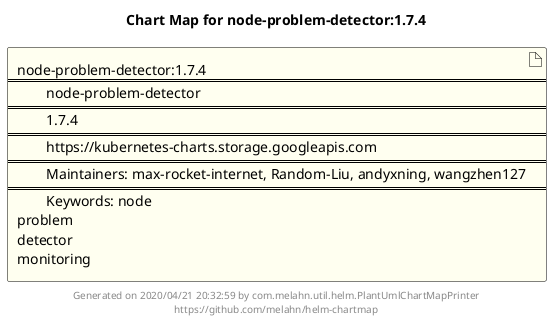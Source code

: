 @startuml
skinparam linetype ortho
skinparam backgroundColor white
skinparam usecaseBorderColor black
skinparam usecaseArrowColor LightSlateGray
skinparam artifactBorderColor black
skinparam artifactArrowColor LightSlateGray

title Chart Map for node-problem-detector:1.7.4

'There is one referenced Helm Chart
artifact "node-problem-detector:1.7.4\n====\n\tnode-problem-detector\n====\n\t1.7.4\n====\n\thttps://kubernetes-charts.storage.googleapis.com\n====\n\tMaintainers: max-rocket-internet, Random-Liu, andyxning, wangzhen127\n====\n\tKeywords: node\nproblem\ndetector\nmonitoring" as node_problem_detector_1_7_4 #Ivory

'There are 0 referenced Docker Images

'Chart Dependencies

center footer Generated on 2020/04/21 20:32:59 by com.melahn.util.helm.PlantUmlChartMapPrinter\nhttps://github.com/melahn/helm-chartmap
@enduml
